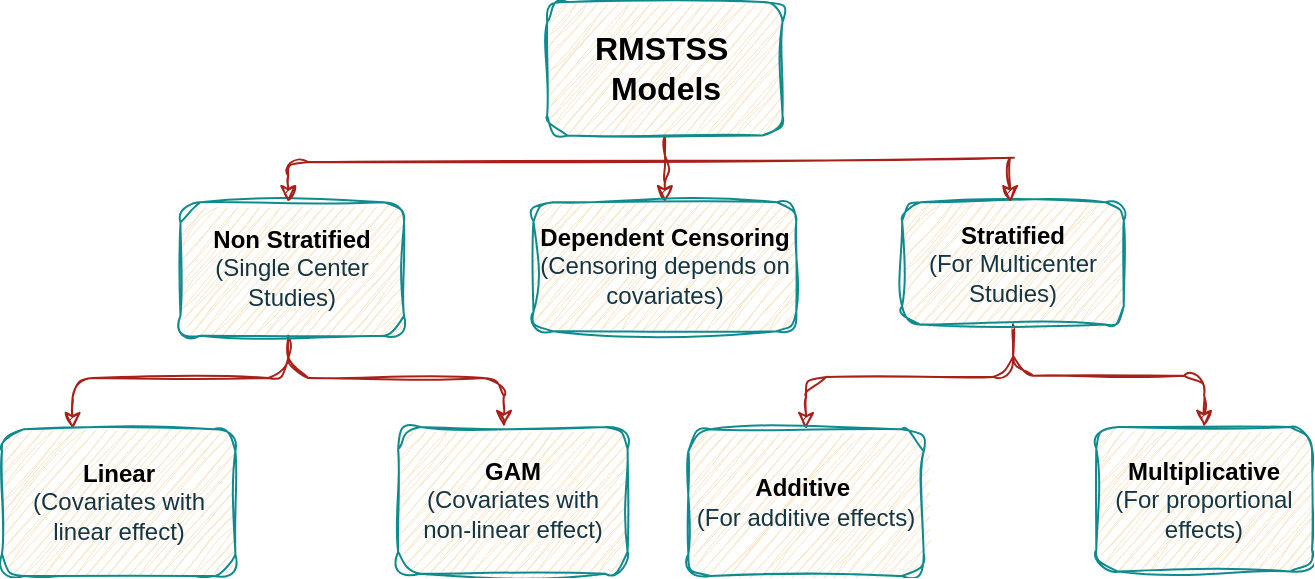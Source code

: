 <mxfile version="28.0.6">
  <diagram id="prtHgNgQTEPvFCAcTncT" name="Page-1">
    <mxGraphModel dx="1033" dy="552" grid="0" gridSize="10" guides="1" tooltips="1" connect="1" arrows="1" fold="1" page="1" pageScale="1" pageWidth="980" pageHeight="690" background="light-dark(#FFFFFF,#121212)" math="0" shadow="0" adaptiveColors="auto">
      <root>
        <mxCell id="0" />
        <mxCell id="1" parent="0" />
        <mxCell id="Cb8ngIbRDt2wFNRaXGWC-51" value="" style="edgeStyle=orthogonalEdgeStyle;rounded=1;sketch=1;hachureGap=4;jiggle=2;curveFitting=1;orthogonalLoop=1;jettySize=auto;html=1;strokeColor=#A8201A;fontFamily=Helvetica;fontColor=default;fillColor=#FAE5C7;labelBorderColor=none;fontStyle=0;labelBackgroundColor=none;fontSize=12;textShadow=0;convertToSvg=0;horizontal=1;" edge="1" parent="1" source="Cb8ngIbRDt2wFNRaXGWC-3" target="Cb8ngIbRDt2wFNRaXGWC-50">
          <mxGeometry relative="1" as="geometry" />
        </mxCell>
        <mxCell id="Cb8ngIbRDt2wFNRaXGWC-54" value="" style="edgeStyle=orthogonalEdgeStyle;rounded=1;sketch=1;hachureGap=4;jiggle=2;curveFitting=1;orthogonalLoop=1;jettySize=auto;html=1;strokeColor=#A8201A;fontFamily=Helvetica;fontColor=default;fillColor=#FAE5C7;labelBorderColor=none;fontStyle=0;labelBackgroundColor=none;fontSize=12;textShadow=0;convertToSvg=0;horizontal=1;" edge="1" parent="1" source="Cb8ngIbRDt2wFNRaXGWC-7" target="Cb8ngIbRDt2wFNRaXGWC-53">
          <mxGeometry relative="1" as="geometry" />
        </mxCell>
        <mxCell id="Cb8ngIbRDt2wFNRaXGWC-56" value="" style="edgeStyle=orthogonalEdgeStyle;rounded=1;sketch=1;hachureGap=4;jiggle=2;curveFitting=1;orthogonalLoop=1;jettySize=auto;html=1;strokeColor=#A8201A;fontFamily=Helvetica;fontColor=default;fillColor=#FAE5C7;labelBorderColor=none;fontStyle=0;labelBackgroundColor=none;fontSize=12;textShadow=0;convertToSvg=0;horizontal=1;" edge="1" parent="1" source="Cb8ngIbRDt2wFNRaXGWC-7" target="Cb8ngIbRDt2wFNRaXGWC-55">
          <mxGeometry relative="1" as="geometry" />
        </mxCell>
        <mxCell id="Cb8ngIbRDt2wFNRaXGWC-7" value="&lt;b&gt;&lt;font style=&quot;color: light-dark(rgb(0, 0, 0), rgb(128, 255, 0));&quot;&gt;Stratified&lt;/font&gt;&lt;/b&gt;&lt;div&gt;(For Multicenter Studies)&lt;/div&gt;" style="rounded=1;whiteSpace=wrap;html=1;sketch=1;hachureGap=4;jiggle=2;curveFitting=1;fontFamily=Helvetica;labelBackgroundColor=none;fillColor=#FAE5C7;strokeColor=#0F8B8D;fontColor=#143642;labelBorderColor=none;fontStyle=0;fontSize=12;textShadow=0;convertToSvg=0;horizontal=1;" vertex="1" parent="1">
          <mxGeometry x="540.067" y="260.116" width="110.801" height="61.182" as="geometry" />
        </mxCell>
        <mxCell id="Cb8ngIbRDt2wFNRaXGWC-43" value="" style="edgeStyle=orthogonalEdgeStyle;rounded=1;sketch=1;hachureGap=4;jiggle=2;curveFitting=1;orthogonalLoop=1;jettySize=auto;html=1;strokeColor=#A8201A;fontFamily=Helvetica;fontColor=default;fillColor=#FAE5C7;labelBorderColor=none;fontStyle=0;labelBackgroundColor=none;fontSize=12;textShadow=0;convertToSvg=0;horizontal=1;" edge="1" parent="1" source="Cb8ngIbRDt2wFNRaXGWC-8" target="Cb8ngIbRDt2wFNRaXGWC-42">
          <mxGeometry relative="1" as="geometry">
            <Array as="points">
              <mxPoint x="233.159" y="347.996" />
              <mxPoint x="125.299" y="347.996" />
            </Array>
          </mxGeometry>
        </mxCell>
        <mxCell id="Cb8ngIbRDt2wFNRaXGWC-45" value="" style="edgeStyle=orthogonalEdgeStyle;rounded=1;sketch=1;hachureGap=4;jiggle=2;curveFitting=1;orthogonalLoop=1;jettySize=auto;html=1;strokeColor=#A8201A;fontFamily=Helvetica;fontColor=default;fillColor=#FAE5C7;labelBorderColor=none;fontStyle=0;labelBackgroundColor=none;fontSize=12;textShadow=0;convertToSvg=0;horizontal=1;" edge="1" parent="1" source="Cb8ngIbRDt2wFNRaXGWC-8" target="Cb8ngIbRDt2wFNRaXGWC-44">
          <mxGeometry relative="1" as="geometry">
            <Array as="points">
              <mxPoint x="233.159" y="347.996" />
              <mxPoint x="341.018" y="347.996" />
            </Array>
          </mxGeometry>
        </mxCell>
        <mxCell id="Cb8ngIbRDt2wFNRaXGWC-8" value="&lt;b&gt;&lt;font style=&quot;color: light-dark(rgb(0, 0, 0), rgb(38, 255, 88));&quot;&gt;Non Stratified&lt;/font&gt;&lt;/b&gt;&lt;div&gt;(Single Center Studies)&lt;/div&gt;" style="rounded=1;whiteSpace=wrap;html=1;sketch=1;hachureGap=4;jiggle=2;curveFitting=1;fontFamily=Helvetica;labelBackgroundColor=none;fillColor=#FAE5C7;strokeColor=#0F8B8D;fontColor=#143642;labelBorderColor=none;fontStyle=0;fontSize=12;textShadow=0;convertToSvg=0;horizontal=1;" vertex="1" parent="1">
          <mxGeometry x="179.229" y="260.116" width="111.781" height="66.744" as="geometry" />
        </mxCell>
        <mxCell id="Cb8ngIbRDt2wFNRaXGWC-21" value="" style="endArrow=classic;html=1;rounded=1;sketch=1;hachureGap=4;jiggle=2;curveFitting=1;fontFamily=Helvetica;labelBackgroundColor=none;strokeColor=#A8201A;fontColor=default;labelBorderColor=none;fontStyle=0;fontSize=12;textShadow=0;convertToSvg=0;horizontal=1;" edge="1" parent="1">
          <mxGeometry width="50" height="50" relative="1" as="geometry">
            <mxPoint x="595.958" y="237.868" as="sourcePoint" />
            <mxPoint x="233.159" y="260.116" as="targetPoint" />
            <Array as="points">
              <mxPoint x="233.159" y="240.093" />
            </Array>
          </mxGeometry>
        </mxCell>
        <mxCell id="Cb8ngIbRDt2wFNRaXGWC-23" value="" style="endArrow=classic;html=1;rounded=1;sketch=1;hachureGap=4;jiggle=2;curveFitting=1;fontFamily=Helvetica;entryX=0.5;entryY=0;entryDx=0;entryDy=0;labelBackgroundColor=none;strokeColor=#A8201A;fontColor=default;labelBorderColor=none;fontStyle=0;fontSize=12;textShadow=0;convertToSvg=0;horizontal=1;" edge="1" parent="1">
          <mxGeometry width="50" height="50" relative="1" as="geometry">
            <mxPoint x="593.997" y="237.868" as="sourcePoint" />
            <mxPoint x="594.193" y="260.116" as="targetPoint" />
          </mxGeometry>
        </mxCell>
        <mxCell id="Cb8ngIbRDt2wFNRaXGWC-42" value="&lt;b&gt;&lt;font style=&quot;color: light-dark(rgb(0, 0, 0), rgb(255, 51, 255));&quot;&gt;Linear&lt;/font&gt;&lt;/b&gt;&lt;div&gt;(Covariates with linear effect)&lt;/div&gt;" style="rounded=1;whiteSpace=wrap;html=1;sketch=1;hachureGap=4;jiggle=2;curveFitting=1;fontFamily=Helvetica;labelBackgroundColor=none;fillColor=#FAE5C7;strokeColor=#0F8B8D;fontColor=#143642;labelBorderColor=none;fontStyle=0;fontSize=12;textShadow=0;convertToSvg=0;horizontal=1;" vertex="1" parent="1">
          <mxGeometry x="90" y="373.581" width="116.684" height="73.419" as="geometry" />
        </mxCell>
        <mxCell id="Cb8ngIbRDt2wFNRaXGWC-44" value="&lt;b&gt;&lt;font style=&quot;color: light-dark(rgb(0, 0, 0), rgb(255, 51, 255));&quot;&gt;GAM&lt;/font&gt;&lt;/b&gt;&lt;div&gt;(Covariates with non-linear effect)&lt;/div&gt;" style="rounded=1;whiteSpace=wrap;html=1;sketch=1;hachureGap=4;jiggle=2;curveFitting=1;fontFamily=Helvetica;labelBackgroundColor=none;fillColor=#FAE5C7;strokeColor=#0F8B8D;fontColor=#143642;labelBorderColor=none;fontStyle=0;fontSize=12;textShadow=0;convertToSvg=0;horizontal=1;" vertex="1" parent="1">
          <mxGeometry x="288.069" y="372.469" width="114.723" height="73.419" as="geometry" />
        </mxCell>
        <mxCell id="Cb8ngIbRDt2wFNRaXGWC-50" value="&lt;span&gt;&lt;b&gt;&lt;font style=&quot;color: light-dark(rgb(0, 0, 0), rgb(128, 255, 0));&quot;&gt;Dependent Censoring&lt;/font&gt;&lt;/b&gt;&lt;/span&gt;&lt;div&gt;(Censoring depends on covariates)&lt;/div&gt;" style="rounded=1;whiteSpace=wrap;html=1;sketch=1;hachureGap=4;jiggle=2;curveFitting=1;fontFamily=Helvetica;labelBackgroundColor=none;fillColor=#FAE5C7;strokeColor=#0F8B8D;fontColor=#143642;labelBorderColor=none;fontStyle=0;fontSize=12;textShadow=0;convertToSvg=0;horizontal=1;" vertex="1" parent="1">
          <mxGeometry x="355.726" y="260.116" width="131.392" height="64.519" as="geometry" />
        </mxCell>
        <mxCell id="Cb8ngIbRDt2wFNRaXGWC-53" value="&lt;b&gt;&lt;font style=&quot;color: light-dark(rgb(0, 0, 0), rgb(255, 51, 255));&quot;&gt;Additive&amp;nbsp;&lt;/font&gt;&lt;/b&gt;&lt;div&gt;(For additive effects)&lt;/div&gt;" style="rounded=1;whiteSpace=wrap;html=1;sketch=1;hachureGap=4;jiggle=2;curveFitting=1;fontFamily=Helvetica;labelBackgroundColor=none;fillColor=#FAE5C7;strokeColor=#0F8B8D;fontColor=#143642;labelBorderColor=none;fontStyle=0;fontSize=12;textShadow=0;convertToSvg=0;horizontal=1;" vertex="1" parent="1">
          <mxGeometry x="433.189" y="373.581" width="117.665" height="73.419" as="geometry" />
        </mxCell>
        <mxCell id="Cb8ngIbRDt2wFNRaXGWC-55" value="&lt;b&gt;&lt;font style=&quot;color: light-dark(rgb(0, 0, 0), rgb(255, 51, 255));&quot;&gt;Multiplicative&lt;/font&gt;&lt;/b&gt;&lt;div&gt;(For proportional effects)&lt;/div&gt;" style="rounded=1;whiteSpace=wrap;html=1;sketch=1;hachureGap=4;jiggle=2;curveFitting=1;fontFamily=Helvetica;labelBackgroundColor=none;fillColor=#FAE5C7;strokeColor=#0F8B8D;fontColor=#143642;labelBorderColor=none;fontStyle=0;fontSize=12;textShadow=0;convertToSvg=0;horizontal=1;" vertex="1" parent="1">
          <mxGeometry x="637.141" y="372.469" width="107.859" height="72.306" as="geometry" />
        </mxCell>
        <mxCell id="Cb8ngIbRDt2wFNRaXGWC-3" value="&lt;font style=&quot;color: light-dark(rgb(0, 0, 0), rgb(255, 26, 59)); font-size: 16px;&quot;&gt;&lt;b&gt;RMSTSS&amp;nbsp;&lt;/b&gt;&lt;/font&gt;&lt;div&gt;&lt;font style=&quot;color: light-dark(rgb(0, 0, 0), rgb(255, 26, 59)); font-size: 16px;&quot;&gt;&lt;b&gt;Models&lt;/b&gt;&lt;/font&gt;&lt;/div&gt;" style="rounded=1;whiteSpace=wrap;html=1;sketch=1;hachureGap=4;jiggle=2;curveFitting=1;fontFamily=Helvetica;labelBackgroundColor=none;fillColor=#FAE5C7;strokeColor=#0F8B8D;fontColor=#143642;labelBorderColor=none;fontStyle=0;fontSize=12;textShadow=0;convertToSvg=0;horizontal=1;" vertex="1" parent="1">
          <mxGeometry x="362.59" y="160" width="117.665" height="66.744" as="geometry" />
        </mxCell>
      </root>
    </mxGraphModel>
  </diagram>
</mxfile>
